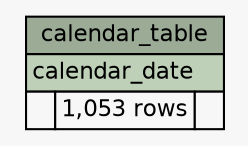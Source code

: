 // dot 2.2.1 on Windows 10 10.0
// SchemaSpy rev 590
digraph "calendar_table" {
  graph [
    rankdir="RL"
    bgcolor="#f7f7f7"
    nodesep="0.18"
    ranksep="0.46"
    fontname="Helvetica"
    fontsize="11"
  ];
  node [
    fontname="Helvetica"
    fontsize="11"
    shape="plaintext"
  ];
  edge [
    arrowsize="0.8"
  ];
  "calendar_table" [
    label=<
    <TABLE BORDER="0" CELLBORDER="1" CELLSPACING="0" BGCOLOR="#ffffff">
      <TR><TD COLSPAN="3" BGCOLOR="#9bab96" ALIGN="CENTER">calendar_table</TD></TR>
      <TR><TD PORT="calendar_date" COLSPAN="3" BGCOLOR="#bed1b8" ALIGN="LEFT">calendar_date</TD></TR>
      <TR><TD ALIGN="LEFT" BGCOLOR="#f7f7f7">  </TD><TD ALIGN="RIGHT" BGCOLOR="#f7f7f7">1,053 rows</TD><TD ALIGN="RIGHT" BGCOLOR="#f7f7f7">  </TD></TR>
    </TABLE>>
    URL="tables/calendar_table.html"
    tooltip="calendar_table"
  ];
}
